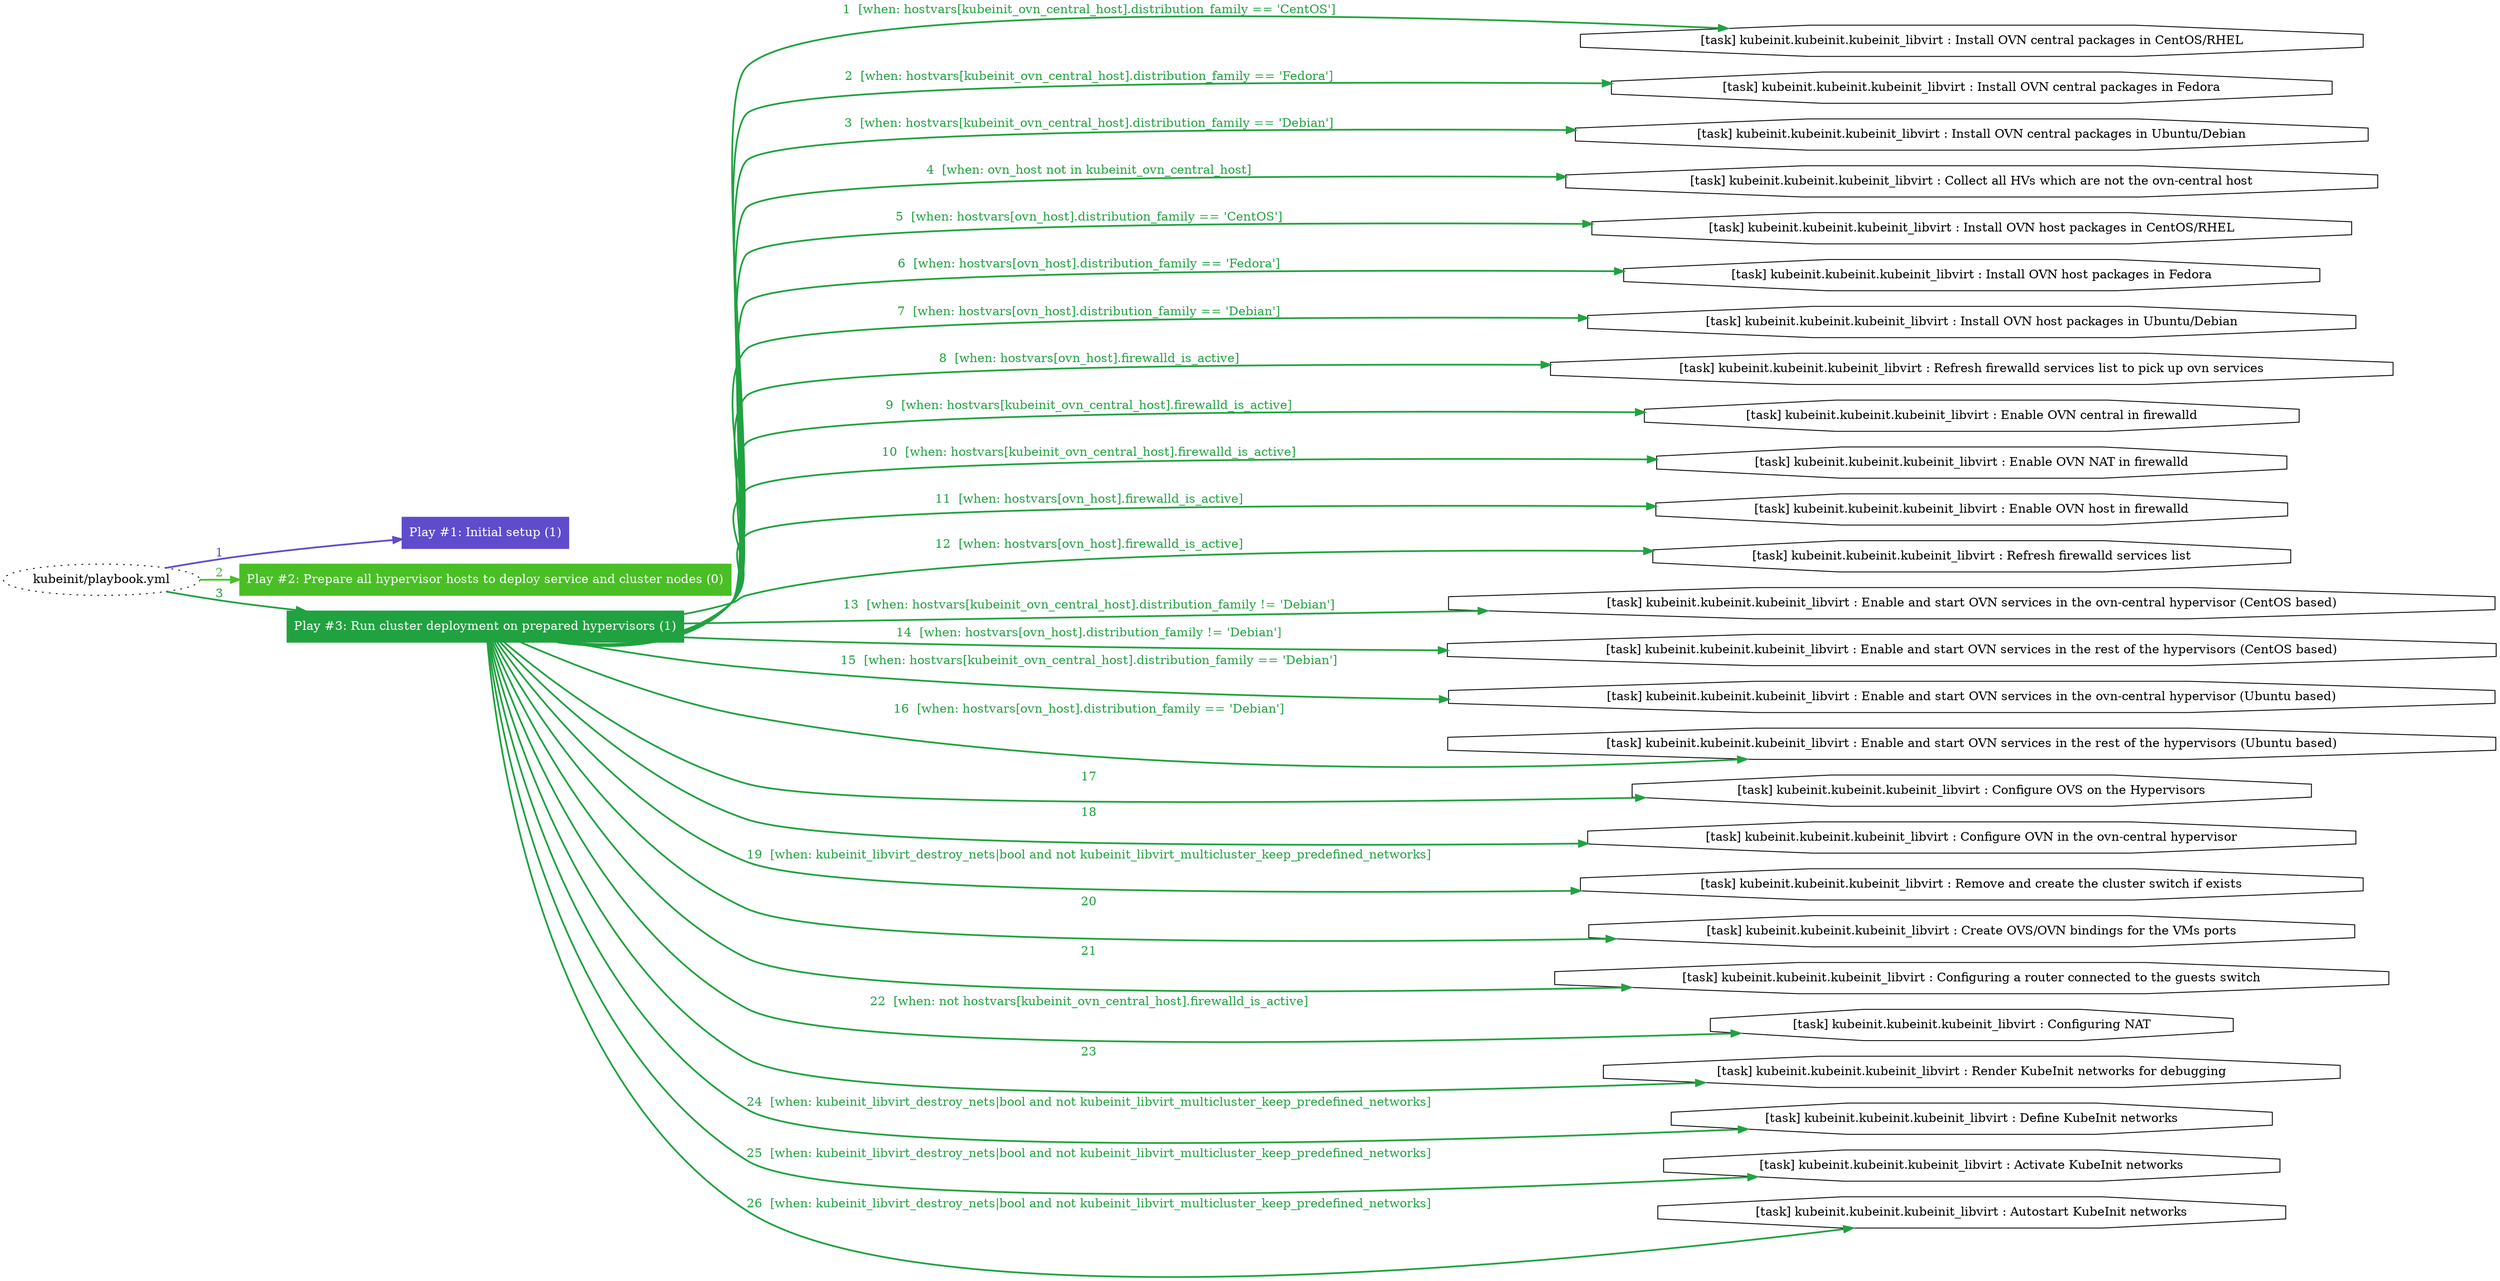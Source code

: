 digraph "kubeinit/playbook.yml "{
	graph [concentrate=true ordering=in rankdir=LR ratio=fill]
	edge [esep=5 sep=10]
	"kubeinit/playbook.yml" [id=root_node style=dotted]
	subgraph "Play #1: Initial setup (1) "{
		"Play #1: Initial setup (1)" [color="#5f4ccd" fontcolor="#ffffff" id="play_0d9a8433-2c38-45ff-b3b5-dac30a08203c" shape=box style=filled tooltip=localhost]
		"kubeinit/playbook.yml" -> "Play #1: Initial setup (1)" [label=1 color="#5f4ccd" fontcolor="#5f4ccd" id="edge_ea129f1e-8b8a-405f-a7da-90a85d682e38" style=bold]
	}
	subgraph "Play #2: Prepare all hypervisor hosts to deploy service and cluster nodes (0) "{
		"Play #2: Prepare all hypervisor hosts to deploy service and cluster nodes (0)" [color="#49bf25" fontcolor="#ffffff" id="play_7207db97-79ad-43f5-90e7-c5699b14d815" shape=box style=filled tooltip=""]
		"kubeinit/playbook.yml" -> "Play #2: Prepare all hypervisor hosts to deploy service and cluster nodes (0)" [label=2 color="#49bf25" fontcolor="#49bf25" id="edge_445dfd28-464c-453f-bd83-251217d8519c" style=bold]
	}
	subgraph "Play #3: Run cluster deployment on prepared hypervisors (1) "{
		"Play #3: Run cluster deployment on prepared hypervisors (1)" [color="#21a241" fontcolor="#ffffff" id="play_24f55657-11fc-4b97-95d7-7f426c96047e" shape=box style=filled tooltip=localhost]
		"kubeinit/playbook.yml" -> "Play #3: Run cluster deployment on prepared hypervisors (1)" [label=3 color="#21a241" fontcolor="#21a241" id="edge_8ebfc728-ea18-42eb-a2f8-c7f53dd04ab8" style=bold]
		"task_ba5bfd46-0dd5-40ca-bbbe-e3f6126364ce" [label="[task] kubeinit.kubeinit.kubeinit_libvirt : Install OVN central packages in CentOS/RHEL" id="task_ba5bfd46-0dd5-40ca-bbbe-e3f6126364ce" shape=octagon tooltip="[task] kubeinit.kubeinit.kubeinit_libvirt : Install OVN central packages in CentOS/RHEL"]
		"Play #3: Run cluster deployment on prepared hypervisors (1)" -> "task_ba5bfd46-0dd5-40ca-bbbe-e3f6126364ce" [label="1  [when: hostvars[kubeinit_ovn_central_host].distribution_family == 'CentOS']" color="#21a241" fontcolor="#21a241" id="edge_d83d8c21-281b-490d-8ec2-07c517c19592" style=bold]
		"task_5fb32e25-aa20-4efb-b5b4-0f28b41a53f4" [label="[task] kubeinit.kubeinit.kubeinit_libvirt : Install OVN central packages in Fedora" id="task_5fb32e25-aa20-4efb-b5b4-0f28b41a53f4" shape=octagon tooltip="[task] kubeinit.kubeinit.kubeinit_libvirt : Install OVN central packages in Fedora"]
		"Play #3: Run cluster deployment on prepared hypervisors (1)" -> "task_5fb32e25-aa20-4efb-b5b4-0f28b41a53f4" [label="2  [when: hostvars[kubeinit_ovn_central_host].distribution_family == 'Fedora']" color="#21a241" fontcolor="#21a241" id="edge_e348b004-114a-487b-ae32-f06020cfb9f3" style=bold]
		"task_a23ae7b4-c42c-4430-9e6e-8012bf3f777c" [label="[task] kubeinit.kubeinit.kubeinit_libvirt : Install OVN central packages in Ubuntu/Debian" id="task_a23ae7b4-c42c-4430-9e6e-8012bf3f777c" shape=octagon tooltip="[task] kubeinit.kubeinit.kubeinit_libvirt : Install OVN central packages in Ubuntu/Debian"]
		"Play #3: Run cluster deployment on prepared hypervisors (1)" -> "task_a23ae7b4-c42c-4430-9e6e-8012bf3f777c" [label="3  [when: hostvars[kubeinit_ovn_central_host].distribution_family == 'Debian']" color="#21a241" fontcolor="#21a241" id="edge_5453b957-8318-4d74-8003-e44982801ba4" style=bold]
		"task_ba9d9eea-3256-45ba-95ef-ceab42d49edd" [label="[task] kubeinit.kubeinit.kubeinit_libvirt : Collect all HVs which are not the ovn-central host" id="task_ba9d9eea-3256-45ba-95ef-ceab42d49edd" shape=octagon tooltip="[task] kubeinit.kubeinit.kubeinit_libvirt : Collect all HVs which are not the ovn-central host"]
		"Play #3: Run cluster deployment on prepared hypervisors (1)" -> "task_ba9d9eea-3256-45ba-95ef-ceab42d49edd" [label="4  [when: ovn_host not in kubeinit_ovn_central_host]" color="#21a241" fontcolor="#21a241" id="edge_588a9ba9-205f-4439-a57e-f58f2860f9c4" style=bold]
		"task_a7300a78-208a-42aa-8550-222ffe08c26a" [label="[task] kubeinit.kubeinit.kubeinit_libvirt : Install OVN host packages in CentOS/RHEL" id="task_a7300a78-208a-42aa-8550-222ffe08c26a" shape=octagon tooltip="[task] kubeinit.kubeinit.kubeinit_libvirt : Install OVN host packages in CentOS/RHEL"]
		"Play #3: Run cluster deployment on prepared hypervisors (1)" -> "task_a7300a78-208a-42aa-8550-222ffe08c26a" [label="5  [when: hostvars[ovn_host].distribution_family == 'CentOS']" color="#21a241" fontcolor="#21a241" id="edge_4b6ca05e-e07f-4b8a-92c9-2e4c47b9e216" style=bold]
		"task_a8756b26-60cf-4ae2-956c-ca1b2b61b31f" [label="[task] kubeinit.kubeinit.kubeinit_libvirt : Install OVN host packages in Fedora" id="task_a8756b26-60cf-4ae2-956c-ca1b2b61b31f" shape=octagon tooltip="[task] kubeinit.kubeinit.kubeinit_libvirt : Install OVN host packages in Fedora"]
		"Play #3: Run cluster deployment on prepared hypervisors (1)" -> "task_a8756b26-60cf-4ae2-956c-ca1b2b61b31f" [label="6  [when: hostvars[ovn_host].distribution_family == 'Fedora']" color="#21a241" fontcolor="#21a241" id="edge_d7bedf23-0434-4967-af49-e7533d688bce" style=bold]
		"task_ca53fc21-1865-44e9-90c0-10d85526a621" [label="[task] kubeinit.kubeinit.kubeinit_libvirt : Install OVN host packages in Ubuntu/Debian" id="task_ca53fc21-1865-44e9-90c0-10d85526a621" shape=octagon tooltip="[task] kubeinit.kubeinit.kubeinit_libvirt : Install OVN host packages in Ubuntu/Debian"]
		"Play #3: Run cluster deployment on prepared hypervisors (1)" -> "task_ca53fc21-1865-44e9-90c0-10d85526a621" [label="7  [when: hostvars[ovn_host].distribution_family == 'Debian']" color="#21a241" fontcolor="#21a241" id="edge_1023d159-dbed-4467-bcc9-7d870e45b1a1" style=bold]
		"task_597959e4-f9ba-4659-8c7a-65295ae2bc93" [label="[task] kubeinit.kubeinit.kubeinit_libvirt : Refresh firewalld services list to pick up ovn services" id="task_597959e4-f9ba-4659-8c7a-65295ae2bc93" shape=octagon tooltip="[task] kubeinit.kubeinit.kubeinit_libvirt : Refresh firewalld services list to pick up ovn services"]
		"Play #3: Run cluster deployment on prepared hypervisors (1)" -> "task_597959e4-f9ba-4659-8c7a-65295ae2bc93" [label="8  [when: hostvars[ovn_host].firewalld_is_active]" color="#21a241" fontcolor="#21a241" id="edge_591db516-8508-4081-9c5e-0cf640cbcd24" style=bold]
		"task_18e435ee-a9ab-4c9a-8bc4-396bcbe805ac" [label="[task] kubeinit.kubeinit.kubeinit_libvirt : Enable OVN central in firewalld" id="task_18e435ee-a9ab-4c9a-8bc4-396bcbe805ac" shape=octagon tooltip="[task] kubeinit.kubeinit.kubeinit_libvirt : Enable OVN central in firewalld"]
		"Play #3: Run cluster deployment on prepared hypervisors (1)" -> "task_18e435ee-a9ab-4c9a-8bc4-396bcbe805ac" [label="9  [when: hostvars[kubeinit_ovn_central_host].firewalld_is_active]" color="#21a241" fontcolor="#21a241" id="edge_d51dfbc3-af4e-4015-9bde-daf3a8848dda" style=bold]
		"task_925ed9fd-ecf2-4393-8e5e-4ecd907467b9" [label="[task] kubeinit.kubeinit.kubeinit_libvirt : Enable OVN NAT in firewalld" id="task_925ed9fd-ecf2-4393-8e5e-4ecd907467b9" shape=octagon tooltip="[task] kubeinit.kubeinit.kubeinit_libvirt : Enable OVN NAT in firewalld"]
		"Play #3: Run cluster deployment on prepared hypervisors (1)" -> "task_925ed9fd-ecf2-4393-8e5e-4ecd907467b9" [label="10  [when: hostvars[kubeinit_ovn_central_host].firewalld_is_active]" color="#21a241" fontcolor="#21a241" id="edge_a2e18065-4730-40d3-aa49-eeda0b55128e" style=bold]
		"task_7cbe4741-9b38-48a9-a7bd-061715ee83d6" [label="[task] kubeinit.kubeinit.kubeinit_libvirt : Enable OVN host in firewalld" id="task_7cbe4741-9b38-48a9-a7bd-061715ee83d6" shape=octagon tooltip="[task] kubeinit.kubeinit.kubeinit_libvirt : Enable OVN host in firewalld"]
		"Play #3: Run cluster deployment on prepared hypervisors (1)" -> "task_7cbe4741-9b38-48a9-a7bd-061715ee83d6" [label="11  [when: hostvars[ovn_host].firewalld_is_active]" color="#21a241" fontcolor="#21a241" id="edge_14d1fe29-f4c2-4a63-a0d2-f57eff526e9f" style=bold]
		"task_da12b893-0920-4207-b09e-2c0929b131b4" [label="[task] kubeinit.kubeinit.kubeinit_libvirt : Refresh firewalld services list" id="task_da12b893-0920-4207-b09e-2c0929b131b4" shape=octagon tooltip="[task] kubeinit.kubeinit.kubeinit_libvirt : Refresh firewalld services list"]
		"Play #3: Run cluster deployment on prepared hypervisors (1)" -> "task_da12b893-0920-4207-b09e-2c0929b131b4" [label="12  [when: hostvars[ovn_host].firewalld_is_active]" color="#21a241" fontcolor="#21a241" id="edge_aec00cc3-4611-4433-8ee2-1e8aff170ac9" style=bold]
		"task_f951a7dc-cc56-4911-a980-e472de3fc435" [label="[task] kubeinit.kubeinit.kubeinit_libvirt : Enable and start OVN services in the ovn-central hypervisor (CentOS based)" id="task_f951a7dc-cc56-4911-a980-e472de3fc435" shape=octagon tooltip="[task] kubeinit.kubeinit.kubeinit_libvirt : Enable and start OVN services in the ovn-central hypervisor (CentOS based)"]
		"Play #3: Run cluster deployment on prepared hypervisors (1)" -> "task_f951a7dc-cc56-4911-a980-e472de3fc435" [label="13  [when: hostvars[kubeinit_ovn_central_host].distribution_family != 'Debian']" color="#21a241" fontcolor="#21a241" id="edge_04ad04ac-35cc-48e3-ab99-3600daaeaefa" style=bold]
		"task_f993e988-ce52-401d-9a17-c7d7d284b976" [label="[task] kubeinit.kubeinit.kubeinit_libvirt : Enable and start OVN services in the rest of the hypervisors (CentOS based)" id="task_f993e988-ce52-401d-9a17-c7d7d284b976" shape=octagon tooltip="[task] kubeinit.kubeinit.kubeinit_libvirt : Enable and start OVN services in the rest of the hypervisors (CentOS based)"]
		"Play #3: Run cluster deployment on prepared hypervisors (1)" -> "task_f993e988-ce52-401d-9a17-c7d7d284b976" [label="14  [when: hostvars[ovn_host].distribution_family != 'Debian']" color="#21a241" fontcolor="#21a241" id="edge_a1e756e6-062c-4343-9ccd-13b1540d0920" style=bold]
		"task_dd5cf122-f751-445c-8cc4-eba014f31447" [label="[task] kubeinit.kubeinit.kubeinit_libvirt : Enable and start OVN services in the ovn-central hypervisor (Ubuntu based)" id="task_dd5cf122-f751-445c-8cc4-eba014f31447" shape=octagon tooltip="[task] kubeinit.kubeinit.kubeinit_libvirt : Enable and start OVN services in the ovn-central hypervisor (Ubuntu based)"]
		"Play #3: Run cluster deployment on prepared hypervisors (1)" -> "task_dd5cf122-f751-445c-8cc4-eba014f31447" [label="15  [when: hostvars[kubeinit_ovn_central_host].distribution_family == 'Debian']" color="#21a241" fontcolor="#21a241" id="edge_08ed9072-9859-4d31-afb4-b230f6d5ba30" style=bold]
		"task_4ab8a658-227d-4128-9573-55266dd46409" [label="[task] kubeinit.kubeinit.kubeinit_libvirt : Enable and start OVN services in the rest of the hypervisors (Ubuntu based)" id="task_4ab8a658-227d-4128-9573-55266dd46409" shape=octagon tooltip="[task] kubeinit.kubeinit.kubeinit_libvirt : Enable and start OVN services in the rest of the hypervisors (Ubuntu based)"]
		"Play #3: Run cluster deployment on prepared hypervisors (1)" -> "task_4ab8a658-227d-4128-9573-55266dd46409" [label="16  [when: hostvars[ovn_host].distribution_family == 'Debian']" color="#21a241" fontcolor="#21a241" id="edge_17de4c57-8afe-4d00-be75-3e2a2ab6e456" style=bold]
		"task_ae209042-f8ec-4a6a-8ed2-eba2521ecd40" [label="[task] kubeinit.kubeinit.kubeinit_libvirt : Configure OVS on the Hypervisors" id="task_ae209042-f8ec-4a6a-8ed2-eba2521ecd40" shape=octagon tooltip="[task] kubeinit.kubeinit.kubeinit_libvirt : Configure OVS on the Hypervisors"]
		"Play #3: Run cluster deployment on prepared hypervisors (1)" -> "task_ae209042-f8ec-4a6a-8ed2-eba2521ecd40" [label=17 color="#21a241" fontcolor="#21a241" id="edge_5b93a5f7-cf6b-4724-b6eb-6f197799e1d1" style=bold]
		"task_1ed05beb-7423-4a79-9e23-584a2d8f58d7" [label="[task] kubeinit.kubeinit.kubeinit_libvirt : Configure OVN in the ovn-central hypervisor" id="task_1ed05beb-7423-4a79-9e23-584a2d8f58d7" shape=octagon tooltip="[task] kubeinit.kubeinit.kubeinit_libvirt : Configure OVN in the ovn-central hypervisor"]
		"Play #3: Run cluster deployment on prepared hypervisors (1)" -> "task_1ed05beb-7423-4a79-9e23-584a2d8f58d7" [label=18 color="#21a241" fontcolor="#21a241" id="edge_896de87f-4949-4990-91e4-9db67ceb52e7" style=bold]
		"task_c1ea61c0-94c6-4877-a2ec-fbf09e473736" [label="[task] kubeinit.kubeinit.kubeinit_libvirt : Remove and create the cluster switch if exists" id="task_c1ea61c0-94c6-4877-a2ec-fbf09e473736" shape=octagon tooltip="[task] kubeinit.kubeinit.kubeinit_libvirt : Remove and create the cluster switch if exists"]
		"Play #3: Run cluster deployment on prepared hypervisors (1)" -> "task_c1ea61c0-94c6-4877-a2ec-fbf09e473736" [label="19  [when: kubeinit_libvirt_destroy_nets|bool and not kubeinit_libvirt_multicluster_keep_predefined_networks]" color="#21a241" fontcolor="#21a241" id="edge_ff752271-87af-46e2-a903-d3f45c7d97ff" style=bold]
		"task_241da0be-0da2-4d16-9aed-23acd77351af" [label="[task] kubeinit.kubeinit.kubeinit_libvirt : Create OVS/OVN bindings for the VMs ports" id="task_241da0be-0da2-4d16-9aed-23acd77351af" shape=octagon tooltip="[task] kubeinit.kubeinit.kubeinit_libvirt : Create OVS/OVN bindings for the VMs ports"]
		"Play #3: Run cluster deployment on prepared hypervisors (1)" -> "task_241da0be-0da2-4d16-9aed-23acd77351af" [label=20 color="#21a241" fontcolor="#21a241" id="edge_87fb75be-3ab5-4224-8ab1-d7852fe54ef6" style=bold]
		"task_8277d4ea-b71c-4c3a-8eb6-b9d56f0b0f15" [label="[task] kubeinit.kubeinit.kubeinit_libvirt : Configuring a router connected to the guests switch" id="task_8277d4ea-b71c-4c3a-8eb6-b9d56f0b0f15" shape=octagon tooltip="[task] kubeinit.kubeinit.kubeinit_libvirt : Configuring a router connected to the guests switch"]
		"Play #3: Run cluster deployment on prepared hypervisors (1)" -> "task_8277d4ea-b71c-4c3a-8eb6-b9d56f0b0f15" [label=21 color="#21a241" fontcolor="#21a241" id="edge_8f248c34-515e-44c0-9084-b3b08ccbcd95" style=bold]
		"task_45f93399-4fc8-4dda-966c-d792f1322d89" [label="[task] kubeinit.kubeinit.kubeinit_libvirt : Configuring NAT" id="task_45f93399-4fc8-4dda-966c-d792f1322d89" shape=octagon tooltip="[task] kubeinit.kubeinit.kubeinit_libvirt : Configuring NAT"]
		"Play #3: Run cluster deployment on prepared hypervisors (1)" -> "task_45f93399-4fc8-4dda-966c-d792f1322d89" [label="22  [when: not hostvars[kubeinit_ovn_central_host].firewalld_is_active]" color="#21a241" fontcolor="#21a241" id="edge_037b9258-c783-45f4-abff-eeef366eb0c1" style=bold]
		"task_1779b88f-7d5b-4ba3-a102-1d4396196fc3" [label="[task] kubeinit.kubeinit.kubeinit_libvirt : Render KubeInit networks for debugging" id="task_1779b88f-7d5b-4ba3-a102-1d4396196fc3" shape=octagon tooltip="[task] kubeinit.kubeinit.kubeinit_libvirt : Render KubeInit networks for debugging"]
		"Play #3: Run cluster deployment on prepared hypervisors (1)" -> "task_1779b88f-7d5b-4ba3-a102-1d4396196fc3" [label=23 color="#21a241" fontcolor="#21a241" id="edge_00ce6c87-654e-4b96-889f-3e005b873d85" style=bold]
		"task_e329db64-fe97-4cd6-9ac6-74b5e97a6e80" [label="[task] kubeinit.kubeinit.kubeinit_libvirt : Define KubeInit networks" id="task_e329db64-fe97-4cd6-9ac6-74b5e97a6e80" shape=octagon tooltip="[task] kubeinit.kubeinit.kubeinit_libvirt : Define KubeInit networks"]
		"Play #3: Run cluster deployment on prepared hypervisors (1)" -> "task_e329db64-fe97-4cd6-9ac6-74b5e97a6e80" [label="24  [when: kubeinit_libvirt_destroy_nets|bool and not kubeinit_libvirt_multicluster_keep_predefined_networks]" color="#21a241" fontcolor="#21a241" id="edge_c501a2ef-de6a-4b14-a3de-bc7c89f923f6" style=bold]
		"task_53f8df53-8acc-42aa-8764-8fd0efe40b11" [label="[task] kubeinit.kubeinit.kubeinit_libvirt : Activate KubeInit networks" id="task_53f8df53-8acc-42aa-8764-8fd0efe40b11" shape=octagon tooltip="[task] kubeinit.kubeinit.kubeinit_libvirt : Activate KubeInit networks"]
		"Play #3: Run cluster deployment on prepared hypervisors (1)" -> "task_53f8df53-8acc-42aa-8764-8fd0efe40b11" [label="25  [when: kubeinit_libvirt_destroy_nets|bool and not kubeinit_libvirt_multicluster_keep_predefined_networks]" color="#21a241" fontcolor="#21a241" id="edge_1301b567-c884-40b9-83f6-13110205a55f" style=bold]
		"task_9632d3e8-a21c-4253-8339-9a16cfc79524" [label="[task] kubeinit.kubeinit.kubeinit_libvirt : Autostart KubeInit networks" id="task_9632d3e8-a21c-4253-8339-9a16cfc79524" shape=octagon tooltip="[task] kubeinit.kubeinit.kubeinit_libvirt : Autostart KubeInit networks"]
		"Play #3: Run cluster deployment on prepared hypervisors (1)" -> "task_9632d3e8-a21c-4253-8339-9a16cfc79524" [label="26  [when: kubeinit_libvirt_destroy_nets|bool and not kubeinit_libvirt_multicluster_keep_predefined_networks]" color="#21a241" fontcolor="#21a241" id="edge_f06d1da9-6401-497f-be43-7268abd791ff" style=bold]
	}
}
